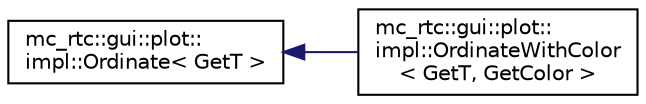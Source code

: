 digraph "Graphical Class Hierarchy"
{
 // INTERACTIVE_SVG=YES
  edge [fontname="Helvetica",fontsize="10",labelfontname="Helvetica",labelfontsize="10"];
  node [fontname="Helvetica",fontsize="10",shape=record];
  rankdir="LR";
  Node0 [label="mc_rtc::gui::plot::\limpl::Ordinate\< GetT \>",height=0.2,width=0.4,color="black", fillcolor="white", style="filled",URL="$structmc__rtc_1_1gui_1_1plot_1_1impl_1_1Ordinate.html"];
  Node0 -> Node1 [dir="back",color="midnightblue",fontsize="10",style="solid",fontname="Helvetica"];
  Node1 [label="mc_rtc::gui::plot::\limpl::OrdinateWithColor\l\< GetT, GetColor \>",height=0.2,width=0.4,color="black", fillcolor="white", style="filled",URL="$structmc__rtc_1_1gui_1_1plot_1_1impl_1_1OrdinateWithColor.html"];
}

